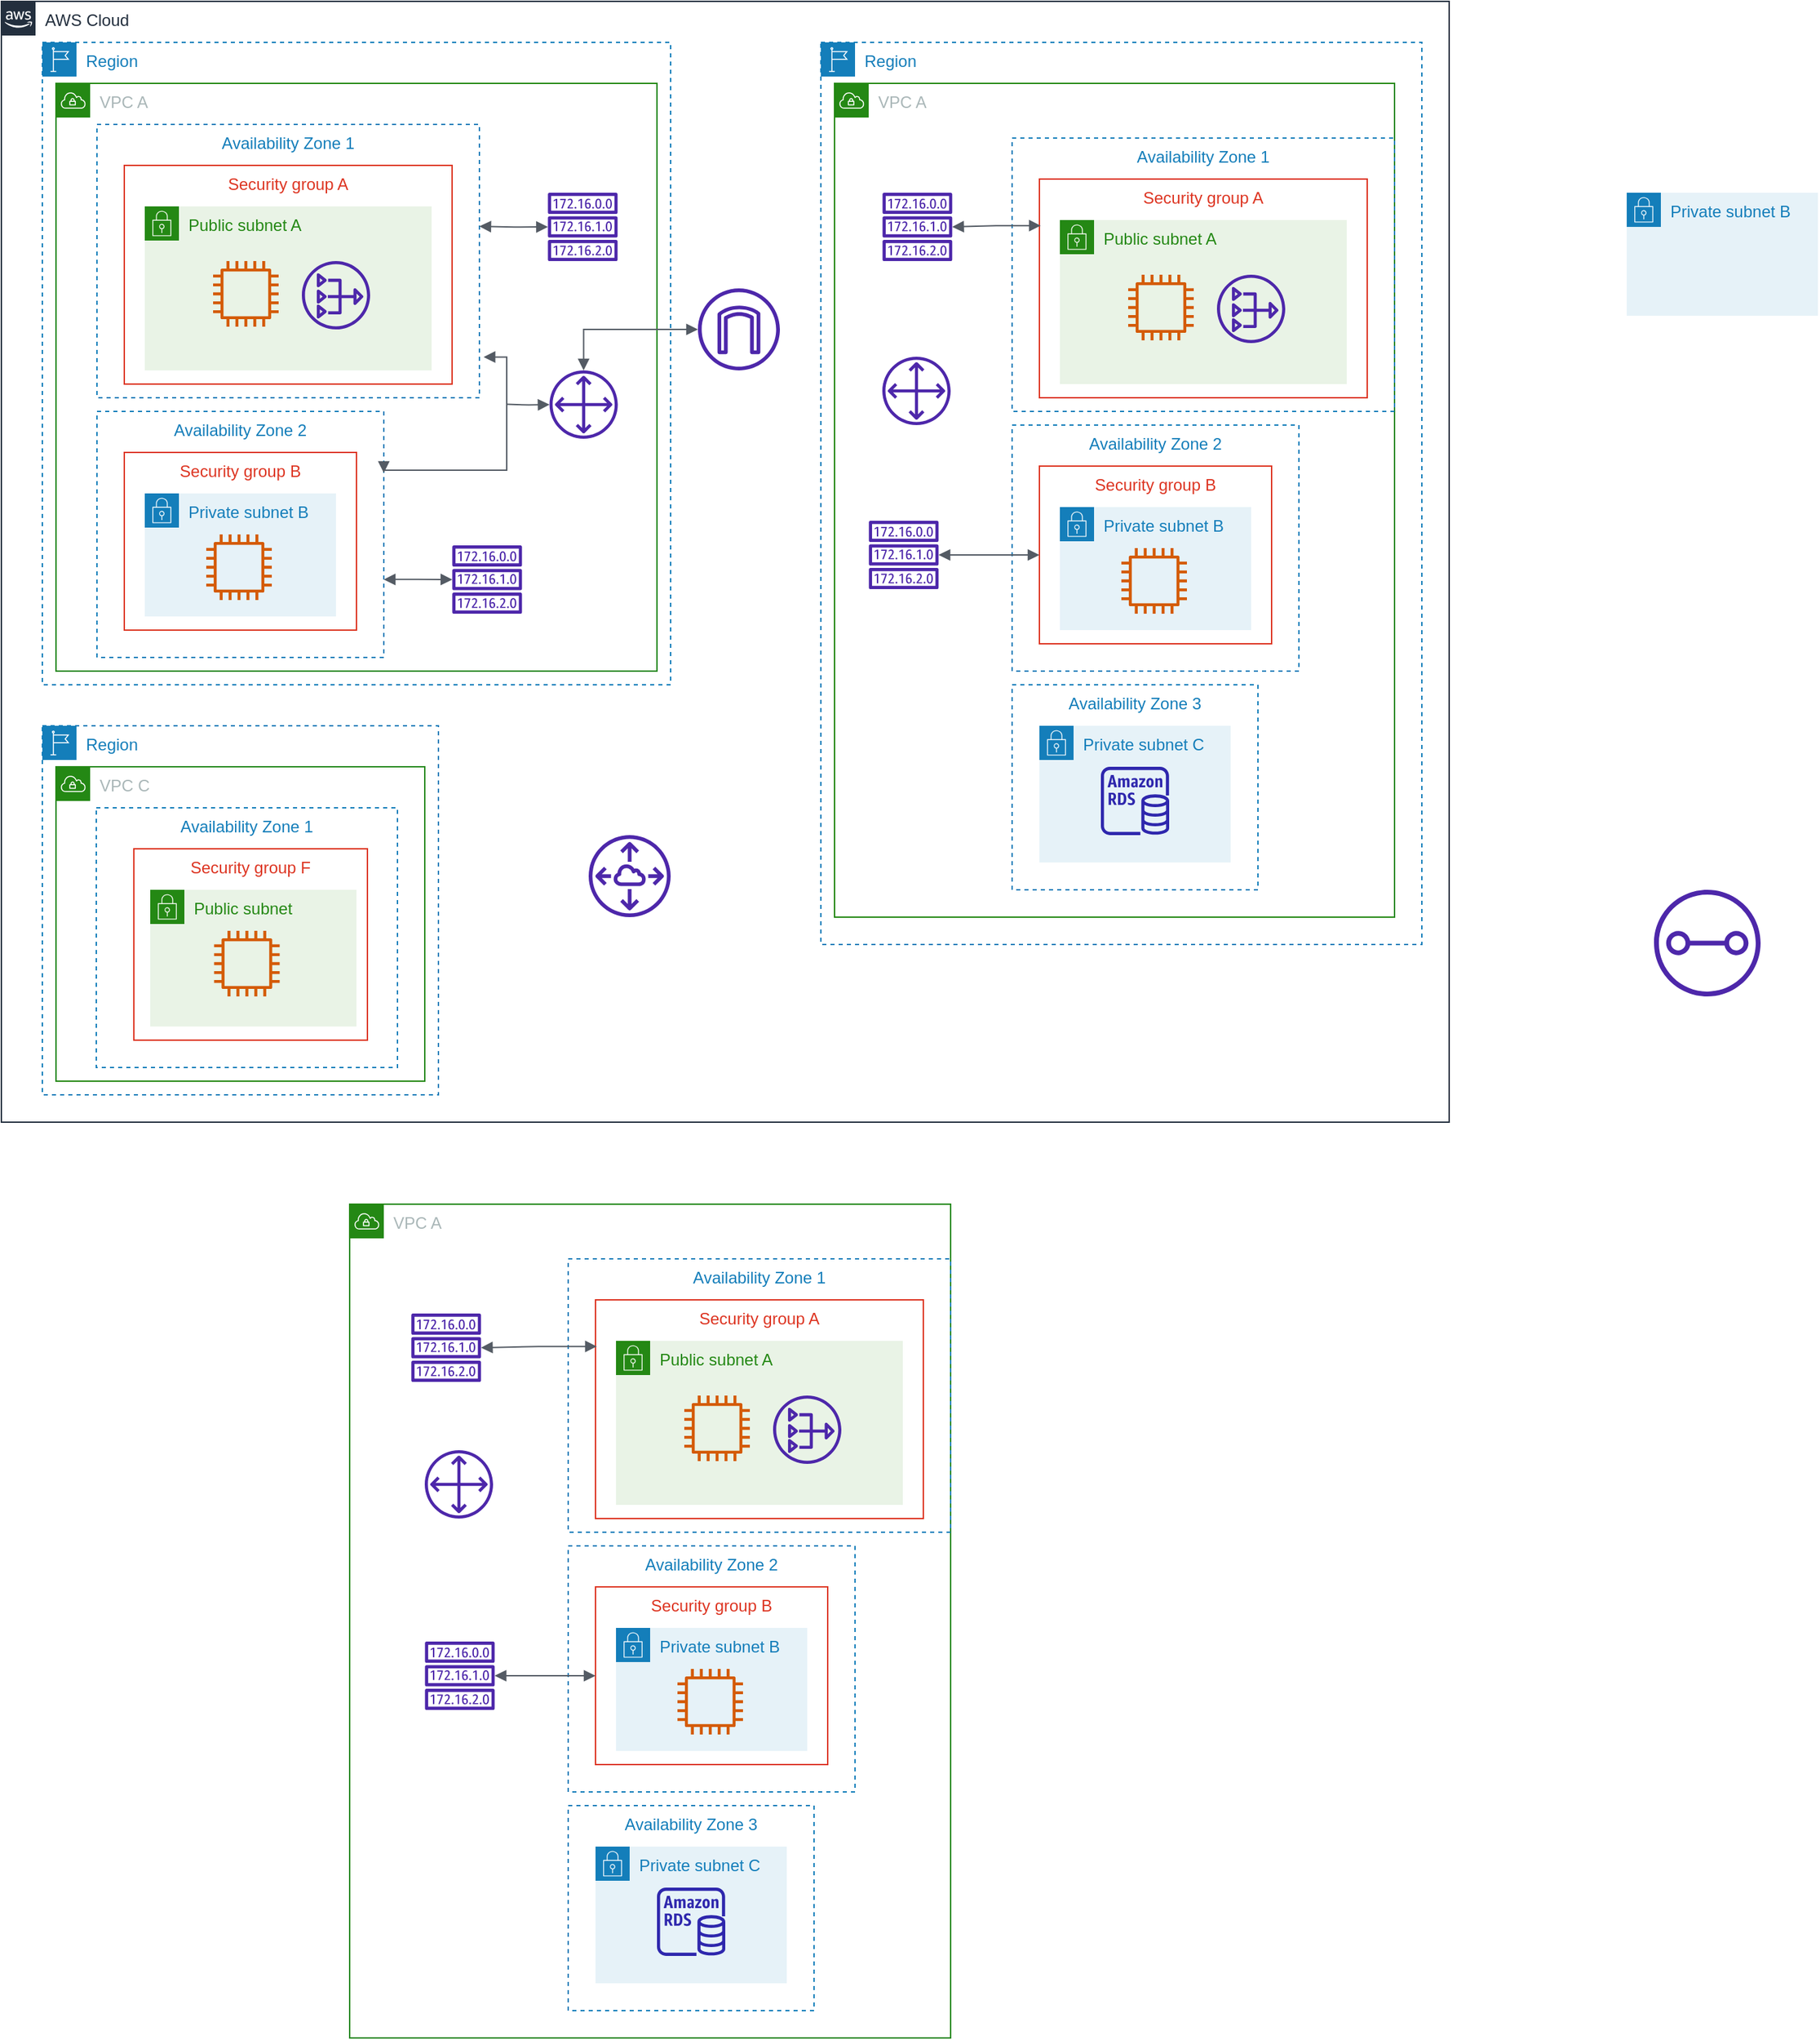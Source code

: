 <mxfile version="20.0.1" type="github">
  <diagram id="b4Cq_31_nNg7s_DnNTIQ" name="Page-1">
    <mxGraphModel dx="1001" dy="799" grid="1" gridSize="10" guides="1" tooltips="1" connect="1" arrows="1" fold="1" page="1" pageScale="1" pageWidth="850" pageHeight="1100" math="0" shadow="0">
      <root>
        <mxCell id="0" />
        <mxCell id="1" parent="0" />
        <mxCell id="HH0BFSmtiJ0v8sQL5CR2-6" value="AWS Cloud" style="points=[[0,0],[0.25,0],[0.5,0],[0.75,0],[1,0],[1,0.25],[1,0.5],[1,0.75],[1,1],[0.75,1],[0.5,1],[0.25,1],[0,1],[0,0.75],[0,0.5],[0,0.25]];outlineConnect=0;gradientColor=none;html=1;whiteSpace=wrap;fontSize=12;fontStyle=0;container=1;pointerEvents=0;collapsible=0;recursiveResize=0;shape=mxgraph.aws4.group;grIcon=mxgraph.aws4.group_aws_cloud_alt;strokeColor=#232F3E;fillColor=none;verticalAlign=top;align=left;spacingLeft=30;fontColor=#232F3E;dashed=0;" parent="1" vertex="1">
          <mxGeometry x="40" y="20" width="1060" height="820" as="geometry" />
        </mxCell>
        <mxCell id="HH0BFSmtiJ0v8sQL5CR2-1" value="" style="sketch=0;outlineConnect=0;fontColor=#232F3E;gradientColor=none;fillColor=#4D27AA;strokeColor=none;dashed=0;verticalLabelPosition=bottom;verticalAlign=top;align=center;html=1;fontSize=12;fontStyle=0;aspect=fixed;pointerEvents=1;shape=mxgraph.aws4.peering;" parent="HH0BFSmtiJ0v8sQL5CR2-6" vertex="1">
          <mxGeometry x="430" y="610" width="60" height="60" as="geometry" />
        </mxCell>
        <mxCell id="XervCBjYGygY60m7b3KR-25" value="VPC A" style="points=[[0,0],[0.25,0],[0.5,0],[0.75,0],[1,0],[1,0.25],[1,0.5],[1,0.75],[1,1],[0.75,1],[0.5,1],[0.25,1],[0,1],[0,0.75],[0,0.5],[0,0.25]];outlineConnect=0;gradientColor=none;html=1;whiteSpace=wrap;fontSize=12;fontStyle=0;container=1;pointerEvents=0;collapsible=0;recursiveResize=0;shape=mxgraph.aws4.group;grIcon=mxgraph.aws4.group_vpc;strokeColor=#248814;fillColor=none;verticalAlign=top;align=left;spacingLeft=30;fontColor=#AAB7B8;dashed=0;" parent="1" vertex="1">
          <mxGeometry x="80" y="80" width="440" height="430" as="geometry" />
        </mxCell>
        <mxCell id="XervCBjYGygY60m7b3KR-27" value="Availability Zone 1" style="fillColor=none;strokeColor=#147EBA;dashed=1;verticalAlign=top;fontStyle=0;fontColor=#147EBA;" parent="XervCBjYGygY60m7b3KR-25" vertex="1">
          <mxGeometry x="30" y="30" width="280" height="200" as="geometry" />
        </mxCell>
        <mxCell id="XervCBjYGygY60m7b3KR-28" value="Availability Zone 2" style="fillColor=none;strokeColor=#147EBA;dashed=1;verticalAlign=top;fontStyle=0;fontColor=#147EBA;" parent="XervCBjYGygY60m7b3KR-25" vertex="1">
          <mxGeometry x="30" y="240" width="210" height="180" as="geometry" />
        </mxCell>
        <mxCell id="XervCBjYGygY60m7b3KR-3" value="Public subnet A" style="points=[[0,0],[0.25,0],[0.5,0],[0.75,0],[1,0],[1,0.25],[1,0.5],[1,0.75],[1,1],[0.75,1],[0.5,1],[0.25,1],[0,1],[0,0.75],[0,0.5],[0,0.25]];outlineConnect=0;gradientColor=none;html=1;whiteSpace=wrap;fontSize=12;fontStyle=0;container=1;pointerEvents=0;collapsible=0;recursiveResize=0;shape=mxgraph.aws4.group;grIcon=mxgraph.aws4.group_security_group;grStroke=0;strokeColor=#248814;fillColor=#E9F3E6;verticalAlign=top;align=left;spacingLeft=30;fontColor=#248814;dashed=0;" parent="XervCBjYGygY60m7b3KR-25" vertex="1">
          <mxGeometry x="65" y="90" width="210" height="120" as="geometry" />
        </mxCell>
        <mxCell id="XervCBjYGygY60m7b3KR-21" value="" style="sketch=0;outlineConnect=0;fontColor=#232F3E;gradientColor=none;fillColor=#D45B07;strokeColor=none;dashed=0;verticalLabelPosition=bottom;verticalAlign=top;align=center;html=1;fontSize=12;fontStyle=0;aspect=fixed;pointerEvents=1;shape=mxgraph.aws4.instance2;" parent="XervCBjYGygY60m7b3KR-3" vertex="1">
          <mxGeometry x="50" y="40" width="48" height="48" as="geometry" />
        </mxCell>
        <mxCell id="XervCBjYGygY60m7b3KR-30" value="" style="sketch=0;outlineConnect=0;fontColor=#232F3E;gradientColor=none;fillColor=#4D27AA;strokeColor=none;dashed=0;verticalLabelPosition=bottom;verticalAlign=top;align=center;html=1;fontSize=12;fontStyle=0;aspect=fixed;pointerEvents=1;shape=mxgraph.aws4.nat_gateway;" parent="XervCBjYGygY60m7b3KR-3" vertex="1">
          <mxGeometry x="115" y="40" width="50" height="50" as="geometry" />
        </mxCell>
        <mxCell id="XervCBjYGygY60m7b3KR-31" value="Security group A" style="fillColor=none;strokeColor=#DD3522;verticalAlign=top;fontStyle=0;fontColor=#DD3522;" parent="XervCBjYGygY60m7b3KR-25" vertex="1">
          <mxGeometry x="50" y="60" width="240" height="160" as="geometry" />
        </mxCell>
        <mxCell id="XervCBjYGygY60m7b3KR-33" value="Security group B" style="fillColor=none;strokeColor=#DD3522;verticalAlign=top;fontStyle=0;fontColor=#DD3522;" parent="XervCBjYGygY60m7b3KR-25" vertex="1">
          <mxGeometry x="50" y="270" width="170" height="130" as="geometry" />
        </mxCell>
        <mxCell id="XervCBjYGygY60m7b3KR-34" value="Private subnet B" style="points=[[0,0],[0.25,0],[0.5,0],[0.75,0],[1,0],[1,0.25],[1,0.5],[1,0.75],[1,1],[0.75,1],[0.5,1],[0.25,1],[0,1],[0,0.75],[0,0.5],[0,0.25]];outlineConnect=0;gradientColor=none;html=1;whiteSpace=wrap;fontSize=12;fontStyle=0;container=1;pointerEvents=0;collapsible=0;recursiveResize=0;shape=mxgraph.aws4.group;grIcon=mxgraph.aws4.group_security_group;grStroke=0;strokeColor=#147EBA;fillColor=#E6F2F8;verticalAlign=top;align=left;spacingLeft=30;fontColor=#147EBA;dashed=0;" parent="XervCBjYGygY60m7b3KR-25" vertex="1">
          <mxGeometry x="65" y="300" width="140" height="90" as="geometry" />
        </mxCell>
        <mxCell id="XervCBjYGygY60m7b3KR-38" value="" style="sketch=0;outlineConnect=0;fontColor=#232F3E;gradientColor=none;fillColor=#4D27AA;strokeColor=none;dashed=0;verticalLabelPosition=bottom;verticalAlign=top;align=center;html=1;fontSize=12;fontStyle=0;aspect=fixed;pointerEvents=1;shape=mxgraph.aws4.route_table;" parent="XervCBjYGygY60m7b3KR-25" vertex="1">
          <mxGeometry x="360" y="80" width="51.32" height="50" as="geometry" />
        </mxCell>
        <mxCell id="XervCBjYGygY60m7b3KR-35" value="" style="sketch=0;outlineConnect=0;fontColor=#232F3E;gradientColor=none;fillColor=#D45B07;strokeColor=none;dashed=0;verticalLabelPosition=bottom;verticalAlign=top;align=center;html=1;fontSize=12;fontStyle=0;aspect=fixed;pointerEvents=1;shape=mxgraph.aws4.instance2;" parent="XervCBjYGygY60m7b3KR-25" vertex="1">
          <mxGeometry x="110" y="330" width="48" height="48" as="geometry" />
        </mxCell>
        <mxCell id="XervCBjYGygY60m7b3KR-40" value="" style="sketch=0;outlineConnect=0;fontColor=#232F3E;gradientColor=none;fillColor=#4D27AA;strokeColor=none;dashed=0;verticalLabelPosition=bottom;verticalAlign=top;align=center;html=1;fontSize=12;fontStyle=0;aspect=fixed;pointerEvents=1;shape=mxgraph.aws4.customer_gateway;" parent="XervCBjYGygY60m7b3KR-25" vertex="1">
          <mxGeometry x="361.32" y="210" width="50" height="50" as="geometry" />
        </mxCell>
        <mxCell id="XervCBjYGygY60m7b3KR-44" value="" style="edgeStyle=orthogonalEdgeStyle;html=1;endArrow=block;elbow=vertical;startArrow=block;startFill=1;endFill=1;strokeColor=#545B64;rounded=0;" parent="XervCBjYGygY60m7b3KR-25" target="XervCBjYGygY60m7b3KR-38" edge="1">
          <mxGeometry width="100" relative="1" as="geometry">
            <mxPoint x="310" y="104.58" as="sourcePoint" />
            <mxPoint x="410" y="104.58" as="targetPoint" />
          </mxGeometry>
        </mxCell>
        <mxCell id="XervCBjYGygY60m7b3KR-47" value="" style="edgeStyle=orthogonalEdgeStyle;html=1;endArrow=block;elbow=vertical;startArrow=block;startFill=1;endFill=1;strokeColor=#545B64;rounded=0;exitX=1.011;exitY=0.851;exitDx=0;exitDy=0;exitPerimeter=0;entryX=1;entryY=0.25;entryDx=0;entryDy=0;" parent="XervCBjYGygY60m7b3KR-25" source="XervCBjYGygY60m7b3KR-27" target="XervCBjYGygY60m7b3KR-28" edge="1">
          <mxGeometry width="100" relative="1" as="geometry">
            <mxPoint x="300" y="220" as="sourcePoint" />
            <mxPoint x="400" y="220" as="targetPoint" />
            <Array as="points">
              <mxPoint x="330" y="200" />
              <mxPoint x="330" y="283" />
            </Array>
          </mxGeometry>
        </mxCell>
        <mxCell id="XervCBjYGygY60m7b3KR-49" value="" style="edgeStyle=orthogonalEdgeStyle;html=1;endArrow=block;elbow=vertical;startArrow=none;endFill=1;strokeColor=#545B64;rounded=0;" parent="XervCBjYGygY60m7b3KR-25" target="XervCBjYGygY60m7b3KR-40" edge="1">
          <mxGeometry width="100" relative="1" as="geometry">
            <mxPoint x="330" y="234.8" as="sourcePoint" />
            <mxPoint x="365" y="234.8" as="targetPoint" />
          </mxGeometry>
        </mxCell>
        <mxCell id="XervCBjYGygY60m7b3KR-37" value="" style="sketch=0;outlineConnect=0;fontColor=#232F3E;gradientColor=none;fillColor=#4D27AA;strokeColor=none;dashed=0;verticalLabelPosition=bottom;verticalAlign=top;align=center;html=1;fontSize=12;fontStyle=0;aspect=fixed;pointerEvents=1;shape=mxgraph.aws4.internet_gateway;" parent="1" vertex="1">
          <mxGeometry x="550" y="230" width="60" height="60" as="geometry" />
        </mxCell>
        <mxCell id="XervCBjYGygY60m7b3KR-50" value="" style="edgeStyle=orthogonalEdgeStyle;html=1;endArrow=block;elbow=vertical;startArrow=block;startFill=1;endFill=1;strokeColor=#545B64;rounded=0;" parent="1" source="XervCBjYGygY60m7b3KR-40" target="XervCBjYGygY60m7b3KR-37" edge="1">
          <mxGeometry width="100" relative="1" as="geometry">
            <mxPoint x="450" y="260" as="sourcePoint" />
            <mxPoint x="550" y="260" as="targetPoint" />
            <Array as="points">
              <mxPoint x="466" y="260" />
            </Array>
          </mxGeometry>
        </mxCell>
        <mxCell id="XervCBjYGygY60m7b3KR-71" value="VPC C" style="points=[[0,0],[0.25,0],[0.5,0],[0.75,0],[1,0],[1,0.25],[1,0.5],[1,0.75],[1,1],[0.75,1],[0.5,1],[0.25,1],[0,1],[0,0.75],[0,0.5],[0,0.25]];outlineConnect=0;gradientColor=none;html=1;whiteSpace=wrap;fontSize=12;fontStyle=0;container=1;pointerEvents=0;collapsible=0;recursiveResize=0;shape=mxgraph.aws4.group;grIcon=mxgraph.aws4.group_vpc;strokeColor=#248814;fillColor=none;verticalAlign=top;align=left;spacingLeft=30;fontColor=#AAB7B8;dashed=0;" parent="1" vertex="1">
          <mxGeometry x="80" y="580" width="270" height="230" as="geometry" />
        </mxCell>
        <mxCell id="XervCBjYGygY60m7b3KR-72" value="Availability Zone 1" style="fillColor=none;strokeColor=#147EBA;dashed=1;verticalAlign=top;fontStyle=0;fontColor=#147EBA;" parent="XervCBjYGygY60m7b3KR-71" vertex="1">
          <mxGeometry x="29.5" y="30" width="220.5" height="190" as="geometry" />
        </mxCell>
        <mxCell id="XervCBjYGygY60m7b3KR-73" value="Security group F" style="fillColor=none;strokeColor=#DD3522;verticalAlign=top;fontStyle=0;fontColor=#DD3522;" parent="XervCBjYGygY60m7b3KR-71" vertex="1">
          <mxGeometry x="57" y="60" width="171" height="140" as="geometry" />
        </mxCell>
        <mxCell id="HH0BFSmtiJ0v8sQL5CR2-2" value="" style="sketch=0;outlineConnect=0;fontColor=#232F3E;gradientColor=none;fillColor=#4D27AA;strokeColor=none;dashed=0;verticalLabelPosition=bottom;verticalAlign=top;align=center;html=1;fontSize=12;fontStyle=0;aspect=fixed;pointerEvents=1;shape=mxgraph.aws4.transit_gateway_attachment;" parent="1" vertex="1">
          <mxGeometry x="1250" y="670" width="78" height="78" as="geometry" />
        </mxCell>
        <mxCell id="HH0BFSmtiJ0v8sQL5CR2-3" value="Region" style="points=[[0,0],[0.25,0],[0.5,0],[0.75,0],[1,0],[1,0.25],[1,0.5],[1,0.75],[1,1],[0.75,1],[0.5,1],[0.25,1],[0,1],[0,0.75],[0,0.5],[0,0.25]];outlineConnect=0;gradientColor=none;html=1;whiteSpace=wrap;fontSize=12;fontStyle=0;container=1;pointerEvents=0;collapsible=0;recursiveResize=0;shape=mxgraph.aws4.group;grIcon=mxgraph.aws4.group_region;strokeColor=#147EBA;fillColor=none;verticalAlign=top;align=left;spacingLeft=30;fontColor=#147EBA;dashed=1;" parent="1" vertex="1">
          <mxGeometry x="70" y="50" width="460" height="470" as="geometry" />
        </mxCell>
        <mxCell id="XervCBjYGygY60m7b3KR-39" value="" style="sketch=0;outlineConnect=0;fontColor=#232F3E;gradientColor=none;fillColor=#4D27AA;strokeColor=none;dashed=0;verticalLabelPosition=bottom;verticalAlign=top;align=center;html=1;fontSize=12;fontStyle=0;aspect=fixed;pointerEvents=1;shape=mxgraph.aws4.route_table;" parent="HH0BFSmtiJ0v8sQL5CR2-3" vertex="1">
          <mxGeometry x="300" y="368" width="51.32" height="50" as="geometry" />
        </mxCell>
        <mxCell id="HH0BFSmtiJ0v8sQL5CR2-4" value="Region" style="points=[[0,0],[0.25,0],[0.5,0],[0.75,0],[1,0],[1,0.25],[1,0.5],[1,0.75],[1,1],[0.75,1],[0.5,1],[0.25,1],[0,1],[0,0.75],[0,0.5],[0,0.25]];outlineConnect=0;gradientColor=none;html=1;whiteSpace=wrap;fontSize=12;fontStyle=0;container=0;pointerEvents=0;collapsible=0;recursiveResize=0;shape=mxgraph.aws4.group;grIcon=mxgraph.aws4.group_region;strokeColor=#147EBA;fillColor=none;verticalAlign=top;align=left;spacingLeft=30;fontColor=#147EBA;dashed=1;" parent="1" vertex="1">
          <mxGeometry x="640" y="50" width="440" height="660" as="geometry" />
        </mxCell>
        <mxCell id="HH0BFSmtiJ0v8sQL5CR2-5" value="Region" style="points=[[0,0],[0.25,0],[0.5,0],[0.75,0],[1,0],[1,0.25],[1,0.5],[1,0.75],[1,1],[0.75,1],[0.5,1],[0.25,1],[0,1],[0,0.75],[0,0.5],[0,0.25]];outlineConnect=0;gradientColor=none;html=1;whiteSpace=wrap;fontSize=12;fontStyle=0;container=1;pointerEvents=0;collapsible=0;recursiveResize=0;shape=mxgraph.aws4.group;grIcon=mxgraph.aws4.group_region;strokeColor=#147EBA;fillColor=none;verticalAlign=top;align=left;spacingLeft=30;fontColor=#147EBA;dashed=1;" parent="1" vertex="1">
          <mxGeometry x="70" y="550" width="290" height="270" as="geometry" />
        </mxCell>
        <mxCell id="OI_kxma9PJGc4aTHN3Bw-2" value="Public subnet" style="points=[[0,0],[0.25,0],[0.5,0],[0.75,0],[1,0],[1,0.25],[1,0.5],[1,0.75],[1,1],[0.75,1],[0.5,1],[0.25,1],[0,1],[0,0.75],[0,0.5],[0,0.25]];outlineConnect=0;gradientColor=none;html=1;whiteSpace=wrap;fontSize=12;fontStyle=0;container=1;pointerEvents=0;collapsible=0;recursiveResize=0;shape=mxgraph.aws4.group;grIcon=mxgraph.aws4.group_security_group;grStroke=0;strokeColor=#248814;fillColor=#E9F3E6;verticalAlign=top;align=left;spacingLeft=30;fontColor=#248814;dashed=0;" vertex="1" parent="HH0BFSmtiJ0v8sQL5CR2-5">
          <mxGeometry x="79" y="120" width="151" height="100" as="geometry" />
        </mxCell>
        <mxCell id="XervCBjYGygY60m7b3KR-76" value="" style="sketch=0;outlineConnect=0;fontColor=#232F3E;gradientColor=none;fillColor=#D45B07;strokeColor=none;dashed=0;verticalLabelPosition=bottom;verticalAlign=top;align=center;html=1;fontSize=12;fontStyle=0;aspect=fixed;pointerEvents=1;shape=mxgraph.aws4.instance2;" parent="OI_kxma9PJGc4aTHN3Bw-2" vertex="1">
          <mxGeometry x="46.75" y="30" width="48" height="48" as="geometry" />
        </mxCell>
        <mxCell id="XervCBjYGygY60m7b3KR-60" value="Private subnet B" style="points=[[0,0],[0.25,0],[0.5,0],[0.75,0],[1,0],[1,0.25],[1,0.5],[1,0.75],[1,1],[0.75,1],[0.5,1],[0.25,1],[0,1],[0,0.75],[0,0.5],[0,0.25]];outlineConnect=0;gradientColor=none;html=1;whiteSpace=wrap;fontSize=12;fontStyle=0;container=1;pointerEvents=0;collapsible=0;recursiveResize=0;shape=mxgraph.aws4.group;grIcon=mxgraph.aws4.group_security_group;grStroke=0;strokeColor=#147EBA;fillColor=#E6F2F8;verticalAlign=top;align=left;spacingLeft=30;fontColor=#147EBA;dashed=0;" parent="1" vertex="1">
          <mxGeometry x="1230" y="160" width="140" height="90" as="geometry" />
        </mxCell>
        <mxCell id="OI_kxma9PJGc4aTHN3Bw-3" value="VPC A" style="points=[[0,0],[0.25,0],[0.5,0],[0.75,0],[1,0],[1,0.25],[1,0.5],[1,0.75],[1,1],[0.75,1],[0.5,1],[0.25,1],[0,1],[0,0.75],[0,0.5],[0,0.25]];outlineConnect=0;gradientColor=none;html=1;whiteSpace=wrap;fontSize=12;fontStyle=0;container=0;pointerEvents=0;collapsible=0;recursiveResize=0;shape=mxgraph.aws4.group;grIcon=mxgraph.aws4.group_vpc;strokeColor=#248814;fillColor=none;verticalAlign=top;align=left;spacingLeft=30;fontColor=#AAB7B8;dashed=0;" vertex="1" parent="1">
          <mxGeometry x="295" y="900" width="440" height="610" as="geometry" />
        </mxCell>
        <mxCell id="OI_kxma9PJGc4aTHN3Bw-4" value="Availability Zone 1" style="fillColor=none;strokeColor=#147EBA;dashed=1;verticalAlign=top;fontStyle=0;fontColor=#147EBA;" vertex="1" parent="1">
          <mxGeometry x="455" y="940" width="280" height="200" as="geometry" />
        </mxCell>
        <mxCell id="OI_kxma9PJGc4aTHN3Bw-5" value="Availability Zone 2" style="fillColor=none;strokeColor=#147EBA;dashed=1;verticalAlign=top;fontStyle=0;fontColor=#147EBA;" vertex="1" parent="1">
          <mxGeometry x="455" y="1150" width="210" height="180" as="geometry" />
        </mxCell>
        <mxCell id="OI_kxma9PJGc4aTHN3Bw-6" value="Public subnet A" style="points=[[0,0],[0.25,0],[0.5,0],[0.75,0],[1,0],[1,0.25],[1,0.5],[1,0.75],[1,1],[0.75,1],[0.5,1],[0.25,1],[0,1],[0,0.75],[0,0.5],[0,0.25]];outlineConnect=0;gradientColor=none;html=1;whiteSpace=wrap;fontSize=12;fontStyle=0;container=1;pointerEvents=0;collapsible=0;recursiveResize=0;shape=mxgraph.aws4.group;grIcon=mxgraph.aws4.group_security_group;grStroke=0;strokeColor=#248814;fillColor=#E9F3E6;verticalAlign=top;align=left;spacingLeft=30;fontColor=#248814;dashed=0;" vertex="1" parent="1">
          <mxGeometry x="490" y="1000" width="210" height="120" as="geometry" />
        </mxCell>
        <mxCell id="OI_kxma9PJGc4aTHN3Bw-7" value="" style="sketch=0;outlineConnect=0;fontColor=#232F3E;gradientColor=none;fillColor=#D45B07;strokeColor=none;dashed=0;verticalLabelPosition=bottom;verticalAlign=top;align=center;html=1;fontSize=12;fontStyle=0;aspect=fixed;pointerEvents=1;shape=mxgraph.aws4.instance2;" vertex="1" parent="OI_kxma9PJGc4aTHN3Bw-6">
          <mxGeometry x="50" y="40" width="48" height="48" as="geometry" />
        </mxCell>
        <mxCell id="OI_kxma9PJGc4aTHN3Bw-8" value="" style="sketch=0;outlineConnect=0;fontColor=#232F3E;gradientColor=none;fillColor=#4D27AA;strokeColor=none;dashed=0;verticalLabelPosition=bottom;verticalAlign=top;align=center;html=1;fontSize=12;fontStyle=0;aspect=fixed;pointerEvents=1;shape=mxgraph.aws4.nat_gateway;" vertex="1" parent="OI_kxma9PJGc4aTHN3Bw-6">
          <mxGeometry x="115" y="40" width="50" height="50" as="geometry" />
        </mxCell>
        <mxCell id="OI_kxma9PJGc4aTHN3Bw-9" value="Security group A" style="fillColor=none;strokeColor=#DD3522;verticalAlign=top;fontStyle=0;fontColor=#DD3522;" vertex="1" parent="1">
          <mxGeometry x="475" y="970" width="240" height="160" as="geometry" />
        </mxCell>
        <mxCell id="OI_kxma9PJGc4aTHN3Bw-10" value="Security group B" style="fillColor=none;strokeColor=#DD3522;verticalAlign=top;fontStyle=0;fontColor=#DD3522;" vertex="1" parent="1">
          <mxGeometry x="475" y="1180" width="170" height="130" as="geometry" />
        </mxCell>
        <mxCell id="OI_kxma9PJGc4aTHN3Bw-11" value="Private subnet B" style="points=[[0,0],[0.25,0],[0.5,0],[0.75,0],[1,0],[1,0.25],[1,0.5],[1,0.75],[1,1],[0.75,1],[0.5,1],[0.25,1],[0,1],[0,0.75],[0,0.5],[0,0.25]];outlineConnect=0;gradientColor=none;html=1;whiteSpace=wrap;fontSize=12;fontStyle=0;container=1;pointerEvents=0;collapsible=0;recursiveResize=0;shape=mxgraph.aws4.group;grIcon=mxgraph.aws4.group_security_group;grStroke=0;strokeColor=#147EBA;fillColor=#E6F2F8;verticalAlign=top;align=left;spacingLeft=30;fontColor=#147EBA;dashed=0;" vertex="1" parent="1">
          <mxGeometry x="490" y="1210" width="140" height="90" as="geometry" />
        </mxCell>
        <mxCell id="OI_kxma9PJGc4aTHN3Bw-12" value="" style="sketch=0;outlineConnect=0;fontColor=#232F3E;gradientColor=none;fillColor=#4D27AA;strokeColor=none;dashed=0;verticalLabelPosition=bottom;verticalAlign=top;align=center;html=1;fontSize=12;fontStyle=0;aspect=fixed;pointerEvents=1;shape=mxgraph.aws4.route_table;" vertex="1" parent="1">
          <mxGeometry x="340" y="980" width="51.32" height="50" as="geometry" />
        </mxCell>
        <mxCell id="OI_kxma9PJGc4aTHN3Bw-13" value="" style="sketch=0;outlineConnect=0;fontColor=#232F3E;gradientColor=none;fillColor=#4D27AA;strokeColor=none;dashed=0;verticalLabelPosition=bottom;verticalAlign=top;align=center;html=1;fontSize=12;fontStyle=0;aspect=fixed;pointerEvents=1;shape=mxgraph.aws4.route_table;" vertex="1" parent="1">
          <mxGeometry x="350" y="1220" width="51.32" height="50" as="geometry" />
        </mxCell>
        <mxCell id="OI_kxma9PJGc4aTHN3Bw-14" value="" style="sketch=0;outlineConnect=0;fontColor=#232F3E;gradientColor=none;fillColor=#D45B07;strokeColor=none;dashed=0;verticalLabelPosition=bottom;verticalAlign=top;align=center;html=1;fontSize=12;fontStyle=0;aspect=fixed;pointerEvents=1;shape=mxgraph.aws4.instance2;" vertex="1" parent="1">
          <mxGeometry x="535" y="1240" width="48" height="48" as="geometry" />
        </mxCell>
        <mxCell id="OI_kxma9PJGc4aTHN3Bw-15" value="" style="sketch=0;outlineConnect=0;fontColor=#232F3E;gradientColor=none;fillColor=#4D27AA;strokeColor=none;dashed=0;verticalLabelPosition=bottom;verticalAlign=top;align=center;html=1;fontSize=12;fontStyle=0;aspect=fixed;pointerEvents=1;shape=mxgraph.aws4.customer_gateway;" vertex="1" parent="1">
          <mxGeometry x="350.0" y="1080" width="50" height="50" as="geometry" />
        </mxCell>
        <mxCell id="OI_kxma9PJGc4aTHN3Bw-16" value="" style="edgeStyle=orthogonalEdgeStyle;html=1;endArrow=block;elbow=vertical;startArrow=block;startFill=1;endFill=1;strokeColor=#545B64;rounded=0;exitX=0.004;exitY=0.213;exitDx=0;exitDy=0;exitPerimeter=0;" edge="1" parent="1" target="OI_kxma9PJGc4aTHN3Bw-12" source="OI_kxma9PJGc4aTHN3Bw-9">
          <mxGeometry width="100" relative="1" as="geometry">
            <mxPoint x="460" y="1005" as="sourcePoint" />
            <mxPoint x="835" y="1014.58" as="targetPoint" />
          </mxGeometry>
        </mxCell>
        <mxCell id="OI_kxma9PJGc4aTHN3Bw-17" value="" style="edgeStyle=orthogonalEdgeStyle;html=1;endArrow=block;elbow=vertical;startArrow=block;startFill=1;endFill=1;strokeColor=#545B64;rounded=0;exitX=0;exitY=0.5;exitDx=0;exitDy=0;" edge="1" parent="1" target="OI_kxma9PJGc4aTHN3Bw-13" source="OI_kxma9PJGc4aTHN3Bw-10">
          <mxGeometry width="100" relative="1" as="geometry">
            <mxPoint x="450" y="1245" as="sourcePoint" />
            <mxPoint x="755" y="1234.76" as="targetPoint" />
          </mxGeometry>
        </mxCell>
        <mxCell id="XervCBjYGygY60m7b3KR-62" value="Availability Zone 3" style="fillColor=none;strokeColor=#147EBA;dashed=1;verticalAlign=top;fontStyle=0;fontColor=#147EBA;" parent="1" vertex="1">
          <mxGeometry x="455" y="1340" width="180" height="150" as="geometry" />
        </mxCell>
        <mxCell id="XervCBjYGygY60m7b3KR-64" value="Private subnet C" style="points=[[0,0],[0.25,0],[0.5,0],[0.75,0],[1,0],[1,0.25],[1,0.5],[1,0.75],[1,1],[0.75,1],[0.5,1],[0.25,1],[0,1],[0,0.75],[0,0.5],[0,0.25]];outlineConnect=0;gradientColor=none;html=1;whiteSpace=wrap;fontSize=12;fontStyle=0;container=1;pointerEvents=0;collapsible=0;recursiveResize=0;shape=mxgraph.aws4.group;grIcon=mxgraph.aws4.group_security_group;grStroke=0;strokeColor=#147EBA;fillColor=#E6F2F8;verticalAlign=top;align=left;spacingLeft=30;fontColor=#147EBA;dashed=0;" parent="1" vertex="1">
          <mxGeometry x="475" y="1370" width="140" height="100" as="geometry" />
        </mxCell>
        <mxCell id="XervCBjYGygY60m7b3KR-74" value="" style="sketch=0;outlineConnect=0;fontColor=#232F3E;gradientColor=none;fillColor=#2E27AD;strokeColor=none;dashed=0;verticalLabelPosition=bottom;verticalAlign=top;align=center;html=1;fontSize=12;fontStyle=0;aspect=fixed;pointerEvents=1;shape=mxgraph.aws4.rds_instance;" parent="1" vertex="1">
          <mxGeometry x="520" y="1400" width="50" height="50" as="geometry" />
        </mxCell>
        <mxCell id="OI_kxma9PJGc4aTHN3Bw-21" value="VPC A" style="points=[[0,0],[0.25,0],[0.5,0],[0.75,0],[1,0],[1,0.25],[1,0.5],[1,0.75],[1,1],[0.75,1],[0.5,1],[0.25,1],[0,1],[0,0.75],[0,0.5],[0,0.25]];outlineConnect=0;gradientColor=none;html=1;whiteSpace=wrap;fontSize=12;fontStyle=0;container=0;pointerEvents=0;collapsible=0;recursiveResize=0;shape=mxgraph.aws4.group;grIcon=mxgraph.aws4.group_vpc;strokeColor=#248814;fillColor=none;verticalAlign=top;align=left;spacingLeft=30;fontColor=#AAB7B8;dashed=0;" vertex="1" parent="1">
          <mxGeometry x="650" y="80" width="410" height="610" as="geometry" />
        </mxCell>
        <mxCell id="OI_kxma9PJGc4aTHN3Bw-22" value="Availability Zone 1" style="fillColor=none;strokeColor=#147EBA;dashed=1;verticalAlign=top;fontStyle=0;fontColor=#147EBA;" vertex="1" parent="1">
          <mxGeometry x="780" y="120" width="280" height="200" as="geometry" />
        </mxCell>
        <mxCell id="OI_kxma9PJGc4aTHN3Bw-23" value="Availability Zone 2" style="fillColor=none;strokeColor=#147EBA;dashed=1;verticalAlign=top;fontStyle=0;fontColor=#147EBA;" vertex="1" parent="1">
          <mxGeometry x="780" y="330" width="210" height="180" as="geometry" />
        </mxCell>
        <mxCell id="OI_kxma9PJGc4aTHN3Bw-24" value="Public subnet A" style="points=[[0,0],[0.25,0],[0.5,0],[0.75,0],[1,0],[1,0.25],[1,0.5],[1,0.75],[1,1],[0.75,1],[0.5,1],[0.25,1],[0,1],[0,0.75],[0,0.5],[0,0.25]];outlineConnect=0;gradientColor=none;html=1;whiteSpace=wrap;fontSize=12;fontStyle=0;container=1;pointerEvents=0;collapsible=0;recursiveResize=0;shape=mxgraph.aws4.group;grIcon=mxgraph.aws4.group_security_group;grStroke=0;strokeColor=#248814;fillColor=#E9F3E6;verticalAlign=top;align=left;spacingLeft=30;fontColor=#248814;dashed=0;" vertex="1" parent="1">
          <mxGeometry x="815" y="180" width="210" height="120" as="geometry" />
        </mxCell>
        <mxCell id="OI_kxma9PJGc4aTHN3Bw-25" value="" style="sketch=0;outlineConnect=0;fontColor=#232F3E;gradientColor=none;fillColor=#D45B07;strokeColor=none;dashed=0;verticalLabelPosition=bottom;verticalAlign=top;align=center;html=1;fontSize=12;fontStyle=0;aspect=fixed;pointerEvents=1;shape=mxgraph.aws4.instance2;" vertex="1" parent="OI_kxma9PJGc4aTHN3Bw-24">
          <mxGeometry x="50" y="40" width="48" height="48" as="geometry" />
        </mxCell>
        <mxCell id="OI_kxma9PJGc4aTHN3Bw-26" value="" style="sketch=0;outlineConnect=0;fontColor=#232F3E;gradientColor=none;fillColor=#4D27AA;strokeColor=none;dashed=0;verticalLabelPosition=bottom;verticalAlign=top;align=center;html=1;fontSize=12;fontStyle=0;aspect=fixed;pointerEvents=1;shape=mxgraph.aws4.nat_gateway;" vertex="1" parent="OI_kxma9PJGc4aTHN3Bw-24">
          <mxGeometry x="115" y="40" width="50" height="50" as="geometry" />
        </mxCell>
        <mxCell id="OI_kxma9PJGc4aTHN3Bw-27" value="Security group A" style="fillColor=none;strokeColor=#DD3522;verticalAlign=top;fontStyle=0;fontColor=#DD3522;" vertex="1" parent="1">
          <mxGeometry x="800" y="150" width="240" height="160" as="geometry" />
        </mxCell>
        <mxCell id="OI_kxma9PJGc4aTHN3Bw-28" value="Security group B" style="fillColor=none;strokeColor=#DD3522;verticalAlign=top;fontStyle=0;fontColor=#DD3522;" vertex="1" parent="1">
          <mxGeometry x="800" y="360" width="170" height="130" as="geometry" />
        </mxCell>
        <mxCell id="OI_kxma9PJGc4aTHN3Bw-29" value="Private subnet B" style="points=[[0,0],[0.25,0],[0.5,0],[0.75,0],[1,0],[1,0.25],[1,0.5],[1,0.75],[1,1],[0.75,1],[0.5,1],[0.25,1],[0,1],[0,0.75],[0,0.5],[0,0.25]];outlineConnect=0;gradientColor=none;html=1;whiteSpace=wrap;fontSize=12;fontStyle=0;container=1;pointerEvents=0;collapsible=0;recursiveResize=0;shape=mxgraph.aws4.group;grIcon=mxgraph.aws4.group_security_group;grStroke=0;strokeColor=#147EBA;fillColor=#E6F2F8;verticalAlign=top;align=left;spacingLeft=30;fontColor=#147EBA;dashed=0;" vertex="1" parent="1">
          <mxGeometry x="815" y="390" width="140" height="90" as="geometry" />
        </mxCell>
        <mxCell id="OI_kxma9PJGc4aTHN3Bw-30" value="" style="sketch=0;outlineConnect=0;fontColor=#232F3E;gradientColor=none;fillColor=#4D27AA;strokeColor=none;dashed=0;verticalLabelPosition=bottom;verticalAlign=top;align=center;html=1;fontSize=12;fontStyle=0;aspect=fixed;pointerEvents=1;shape=mxgraph.aws4.route_table;" vertex="1" parent="1">
          <mxGeometry x="685" y="160" width="51.32" height="50" as="geometry" />
        </mxCell>
        <mxCell id="OI_kxma9PJGc4aTHN3Bw-31" value="" style="sketch=0;outlineConnect=0;fontColor=#232F3E;gradientColor=none;fillColor=#4D27AA;strokeColor=none;dashed=0;verticalLabelPosition=bottom;verticalAlign=top;align=center;html=1;fontSize=12;fontStyle=0;aspect=fixed;pointerEvents=1;shape=mxgraph.aws4.route_table;" vertex="1" parent="1">
          <mxGeometry x="675" y="400" width="51.32" height="50" as="geometry" />
        </mxCell>
        <mxCell id="OI_kxma9PJGc4aTHN3Bw-32" value="" style="sketch=0;outlineConnect=0;fontColor=#232F3E;gradientColor=none;fillColor=#D45B07;strokeColor=none;dashed=0;verticalLabelPosition=bottom;verticalAlign=top;align=center;html=1;fontSize=12;fontStyle=0;aspect=fixed;pointerEvents=1;shape=mxgraph.aws4.instance2;" vertex="1" parent="1">
          <mxGeometry x="860" y="420" width="48" height="48" as="geometry" />
        </mxCell>
        <mxCell id="OI_kxma9PJGc4aTHN3Bw-33" value="" style="sketch=0;outlineConnect=0;fontColor=#232F3E;gradientColor=none;fillColor=#4D27AA;strokeColor=none;dashed=0;verticalLabelPosition=bottom;verticalAlign=top;align=center;html=1;fontSize=12;fontStyle=0;aspect=fixed;pointerEvents=1;shape=mxgraph.aws4.customer_gateway;" vertex="1" parent="1">
          <mxGeometry x="685" y="280" width="50" height="50" as="geometry" />
        </mxCell>
        <mxCell id="OI_kxma9PJGc4aTHN3Bw-34" value="" style="edgeStyle=orthogonalEdgeStyle;html=1;endArrow=block;elbow=vertical;startArrow=block;startFill=1;endFill=1;strokeColor=#545B64;rounded=0;exitX=0.004;exitY=0.213;exitDx=0;exitDy=0;exitPerimeter=0;" edge="1" parent="1" source="OI_kxma9PJGc4aTHN3Bw-27" target="OI_kxma9PJGc4aTHN3Bw-30">
          <mxGeometry width="100" relative="1" as="geometry">
            <mxPoint x="785" y="185" as="sourcePoint" />
            <mxPoint x="740" y="185" as="targetPoint" />
          </mxGeometry>
        </mxCell>
        <mxCell id="OI_kxma9PJGc4aTHN3Bw-35" value="" style="edgeStyle=orthogonalEdgeStyle;html=1;endArrow=block;elbow=vertical;startArrow=block;startFill=1;endFill=1;strokeColor=#545B64;rounded=0;exitX=0;exitY=0.5;exitDx=0;exitDy=0;" edge="1" parent="1" source="OI_kxma9PJGc4aTHN3Bw-28" target="OI_kxma9PJGc4aTHN3Bw-31">
          <mxGeometry width="100" relative="1" as="geometry">
            <mxPoint x="775" y="425" as="sourcePoint" />
            <mxPoint x="1080" y="414.76" as="targetPoint" />
          </mxGeometry>
        </mxCell>
        <mxCell id="OI_kxma9PJGc4aTHN3Bw-36" value="Availability Zone 3" style="fillColor=none;strokeColor=#147EBA;dashed=1;verticalAlign=top;fontStyle=0;fontColor=#147EBA;" vertex="1" parent="1">
          <mxGeometry x="780" y="520" width="180" height="150" as="geometry" />
        </mxCell>
        <mxCell id="OI_kxma9PJGc4aTHN3Bw-37" value="Private subnet C" style="points=[[0,0],[0.25,0],[0.5,0],[0.75,0],[1,0],[1,0.25],[1,0.5],[1,0.75],[1,1],[0.75,1],[0.5,1],[0.25,1],[0,1],[0,0.75],[0,0.5],[0,0.25]];outlineConnect=0;gradientColor=none;html=1;whiteSpace=wrap;fontSize=12;fontStyle=0;container=1;pointerEvents=0;collapsible=0;recursiveResize=0;shape=mxgraph.aws4.group;grIcon=mxgraph.aws4.group_security_group;grStroke=0;strokeColor=#147EBA;fillColor=#E6F2F8;verticalAlign=top;align=left;spacingLeft=30;fontColor=#147EBA;dashed=0;" vertex="1" parent="1">
          <mxGeometry x="800" y="550" width="140" height="100" as="geometry" />
        </mxCell>
        <mxCell id="OI_kxma9PJGc4aTHN3Bw-38" value="" style="sketch=0;outlineConnect=0;fontColor=#232F3E;gradientColor=none;fillColor=#2E27AD;strokeColor=none;dashed=0;verticalLabelPosition=bottom;verticalAlign=top;align=center;html=1;fontSize=12;fontStyle=0;aspect=fixed;pointerEvents=1;shape=mxgraph.aws4.rds_instance;" vertex="1" parent="1">
          <mxGeometry x="845" y="580" width="50" height="50" as="geometry" />
        </mxCell>
        <mxCell id="XervCBjYGygY60m7b3KR-46" value="" style="edgeStyle=orthogonalEdgeStyle;html=1;endArrow=block;elbow=vertical;startArrow=block;startFill=1;endFill=1;strokeColor=#545B64;rounded=0;exitX=1;exitY=0.683;exitDx=0;exitDy=0;exitPerimeter=0;" parent="1" target="XervCBjYGygY60m7b3KR-39" edge="1" source="XervCBjYGygY60m7b3KR-28">
          <mxGeometry width="100" relative="1" as="geometry">
            <mxPoint x="320" y="405" as="sourcePoint" />
            <mxPoint x="410" y="404.76" as="targetPoint" />
          </mxGeometry>
        </mxCell>
      </root>
    </mxGraphModel>
  </diagram>
</mxfile>
